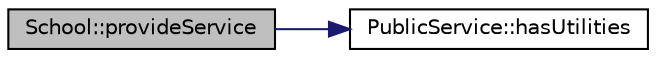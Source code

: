 digraph "School::provideService"
{
 // LATEX_PDF_SIZE
  edge [fontname="Helvetica",fontsize="10",labelfontname="Helvetica",labelfontsize="10"];
  node [fontname="Helvetica",fontsize="10",shape=record];
  rankdir="LR";
  Node1 [label="School::provideService",height=0.2,width=0.4,color="black", fillcolor="grey75", style="filled", fontcolor="black",tooltip="Pure virtual function to provide a specific service."];
  Node1 -> Node2 [color="midnightblue",fontsize="10",style="solid",fontname="Helvetica"];
  Node2 [label="PublicService::hasUtilities",height=0.2,width=0.4,color="black", fillcolor="white", style="filled",URL="$classPublicService.html#afc621c02ba3d34b67d0411a12f95d36c",tooltip="Checks if all necessary utilities are connected."];
}
